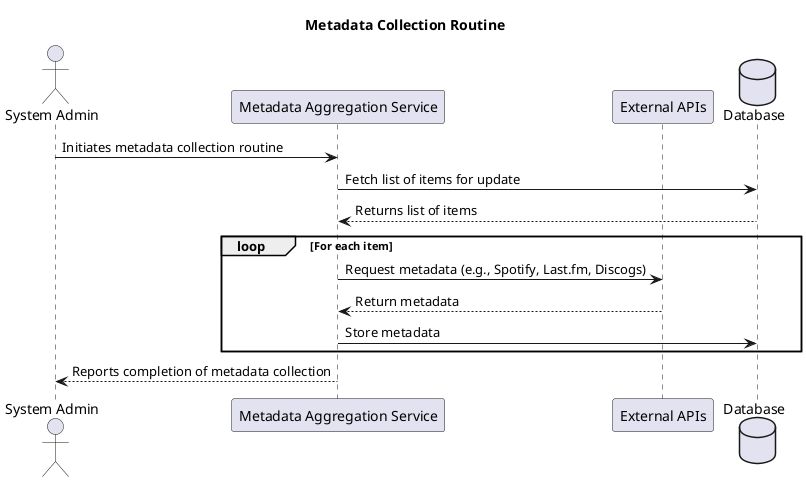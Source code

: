 @startuml Metadata Collection Routine
title Metadata Collection Routine

actor "System Admin" as Admin
participant "Metadata Aggregation Service" as MetaAgg
participant "External APIs" as APIs
database "Database" as DB

Admin -> MetaAgg: Initiates metadata collection routine
MetaAgg -> DB: Fetch list of items for update
DB --> MetaAgg: Returns list of items

loop For each item
    MetaAgg -> APIs: Request metadata (e.g., Spotify, Last.fm, Discogs)
    APIs --> MetaAgg: Return metadata
    MetaAgg -> DB: Store metadata
end

MetaAgg --> Admin: Reports completion of metadata collection

@enduml
